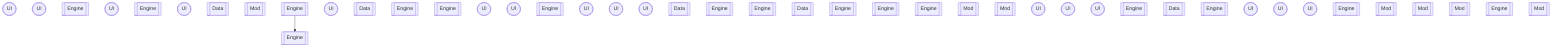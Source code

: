 flowchart TB
    dcf-main_app([UI]):::nodeClass
    dcf-main_app_mobile_optimized([UI]):::nodeClass
    dcf-main_bridge_adapter[[Engine]]:::nodeClass
    dcf-main_capm([UI]):::nodeClass
    dcf-main_connectors_aws_min[[Engine]]:::nodeClass
    dcf-main_damodaran([UI]):::nodeClass
    dcf-main_data_gatekeeper[[Data]]:::nodeClass
    dcf-main_db___init__[[Mod]]:::nodeClass
    dcf-main_db_engine[[Engine]]:::nodeClass
    dcf-main_db_models[[Engine]]:::nodeClass
    dcf-main_dcf_valuation([UI]):::nodeClass
    dcf-main_debug_airnz[[Data]]:::nodeClass
    dcf-main_ev_ebitda[[Engine]]:::nodeClass
    dcf-main_excel_bridge[[Engine]]:::nodeClass
    dcf-main_fama_french([UI]):::nodeClass
    dcf-main_fcf_calculations([UI]):::nodeClass
    dcf-main_fcfe[[Engine]]:::nodeClass
    dcf-main_fetch_damodaran_betas([UI]):::nodeClass
    dcf-main_fin_report_tab([UI]):::nodeClass
    dcf-main_fin_stat_downloader([UI]):::nodeClass
    dcf-main_finance_data_loader[[Data]]:::nodeClass
    dcf-main_generate_report[[Engine]]:::nodeClass
    dcf-main_hedge_prompt[[Engine]]:::nodeClass
    dcf-main_historical_data_extractor[[Data]]:::nodeClass
    dcf-main_metrics[[Engine]]:::nodeClass
    dcf-main_news_fetcher[[Engine]]:::nodeClass
    dcf-main_nwc[[Engine]]:::nodeClass
    dcf-main_ocr_image_pdf[[Mod]]:::nodeClass
    dcf-main_pdf_text[[Mod]]:::nodeClass
    dcf-main_project_description_tab([UI]):::nodeClass
    dcf-main_qa_engine_QnA([UI]):::nodeClass
    dcf-main_qa_tab([UI]):::nodeClass
    dcf-main_regression_engine[[Engine]]:::nodeClass
    dcf-main_risk_hedge[[Data]]:::nodeClass
    dcf-main_scrape_damodaran[[Engine]]:::nodeClass
    dcf-main_scrape_ff5([UI]):::nodeClass
    dcf-main_stock_analysis_renderer([UI]):::nodeClass
    dcf-main_stock_returns([UI]):::nodeClass
    dcf-main_test_bridge[[Engine]]:::nodeClass
    dcf-main_ticker_to_industry[[Mod]]:::nodeClass
    dcf-main_ticker_to_region[[Mod]]:::nodeClass
    dcf-main_video_transcribe[[Mod]]:::nodeClass
    dcf-main_wacc_engine[[Engine]]:::nodeClass
    dcf-main_web_scraper[[Mod]]:::nodeClass
    dcf-main_db_engine --> dcf-main_db_models